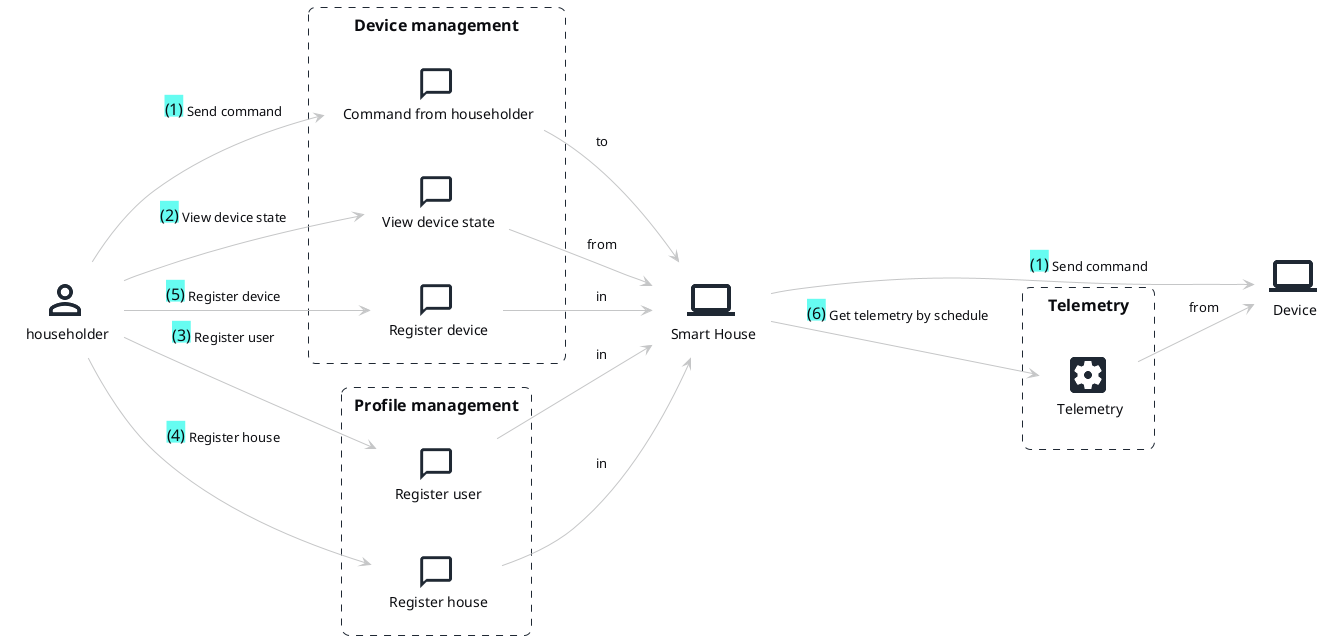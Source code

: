 @startuml DDD_Diagram

!include <DomainStory/domainStory.puml>
!include <material/settings_box>
!unquoted procedure Process($name, $label = "", $color = "", $scale = "", $note = "")
Actor("Process", "$ma_settings_box", $name, $label, $color, $scale, $note)
!endprocedure

Person(householder)


Boundary(device_management, Device management) {
    Conversation(commandH, "Command from householder")
    Conversation(view, "View device state")
    Conversation(register_D, "Register device")
}

Boundary(profile_management, Profile management) {
    Conversation(register_U, "Register user")
    Conversation(register_H, "Register house")
}


System(smartHome, "Smart House")
System(device, "Device")

Boundary(telemetry, "Telemetry") {
    Process(telemetryB, "Telemetry")

}

activity(_, householder, "Send command", commandH, "to", smartHome)
activity(|, smartHome, "Send command", device)

activity(_, householder, "View device state", view, "from", smartHome)

activity(_, householder, "Register user", register_U, "in", smartHome)
activity(_, householder, "Register house", register_H, "in", smartHome)
activity(_, householder, "Register device", register_D, "in", smartHome)

activity(_, smartHome, "Get telemetry by schedule", telemetryB, "from", device)

@enduml
